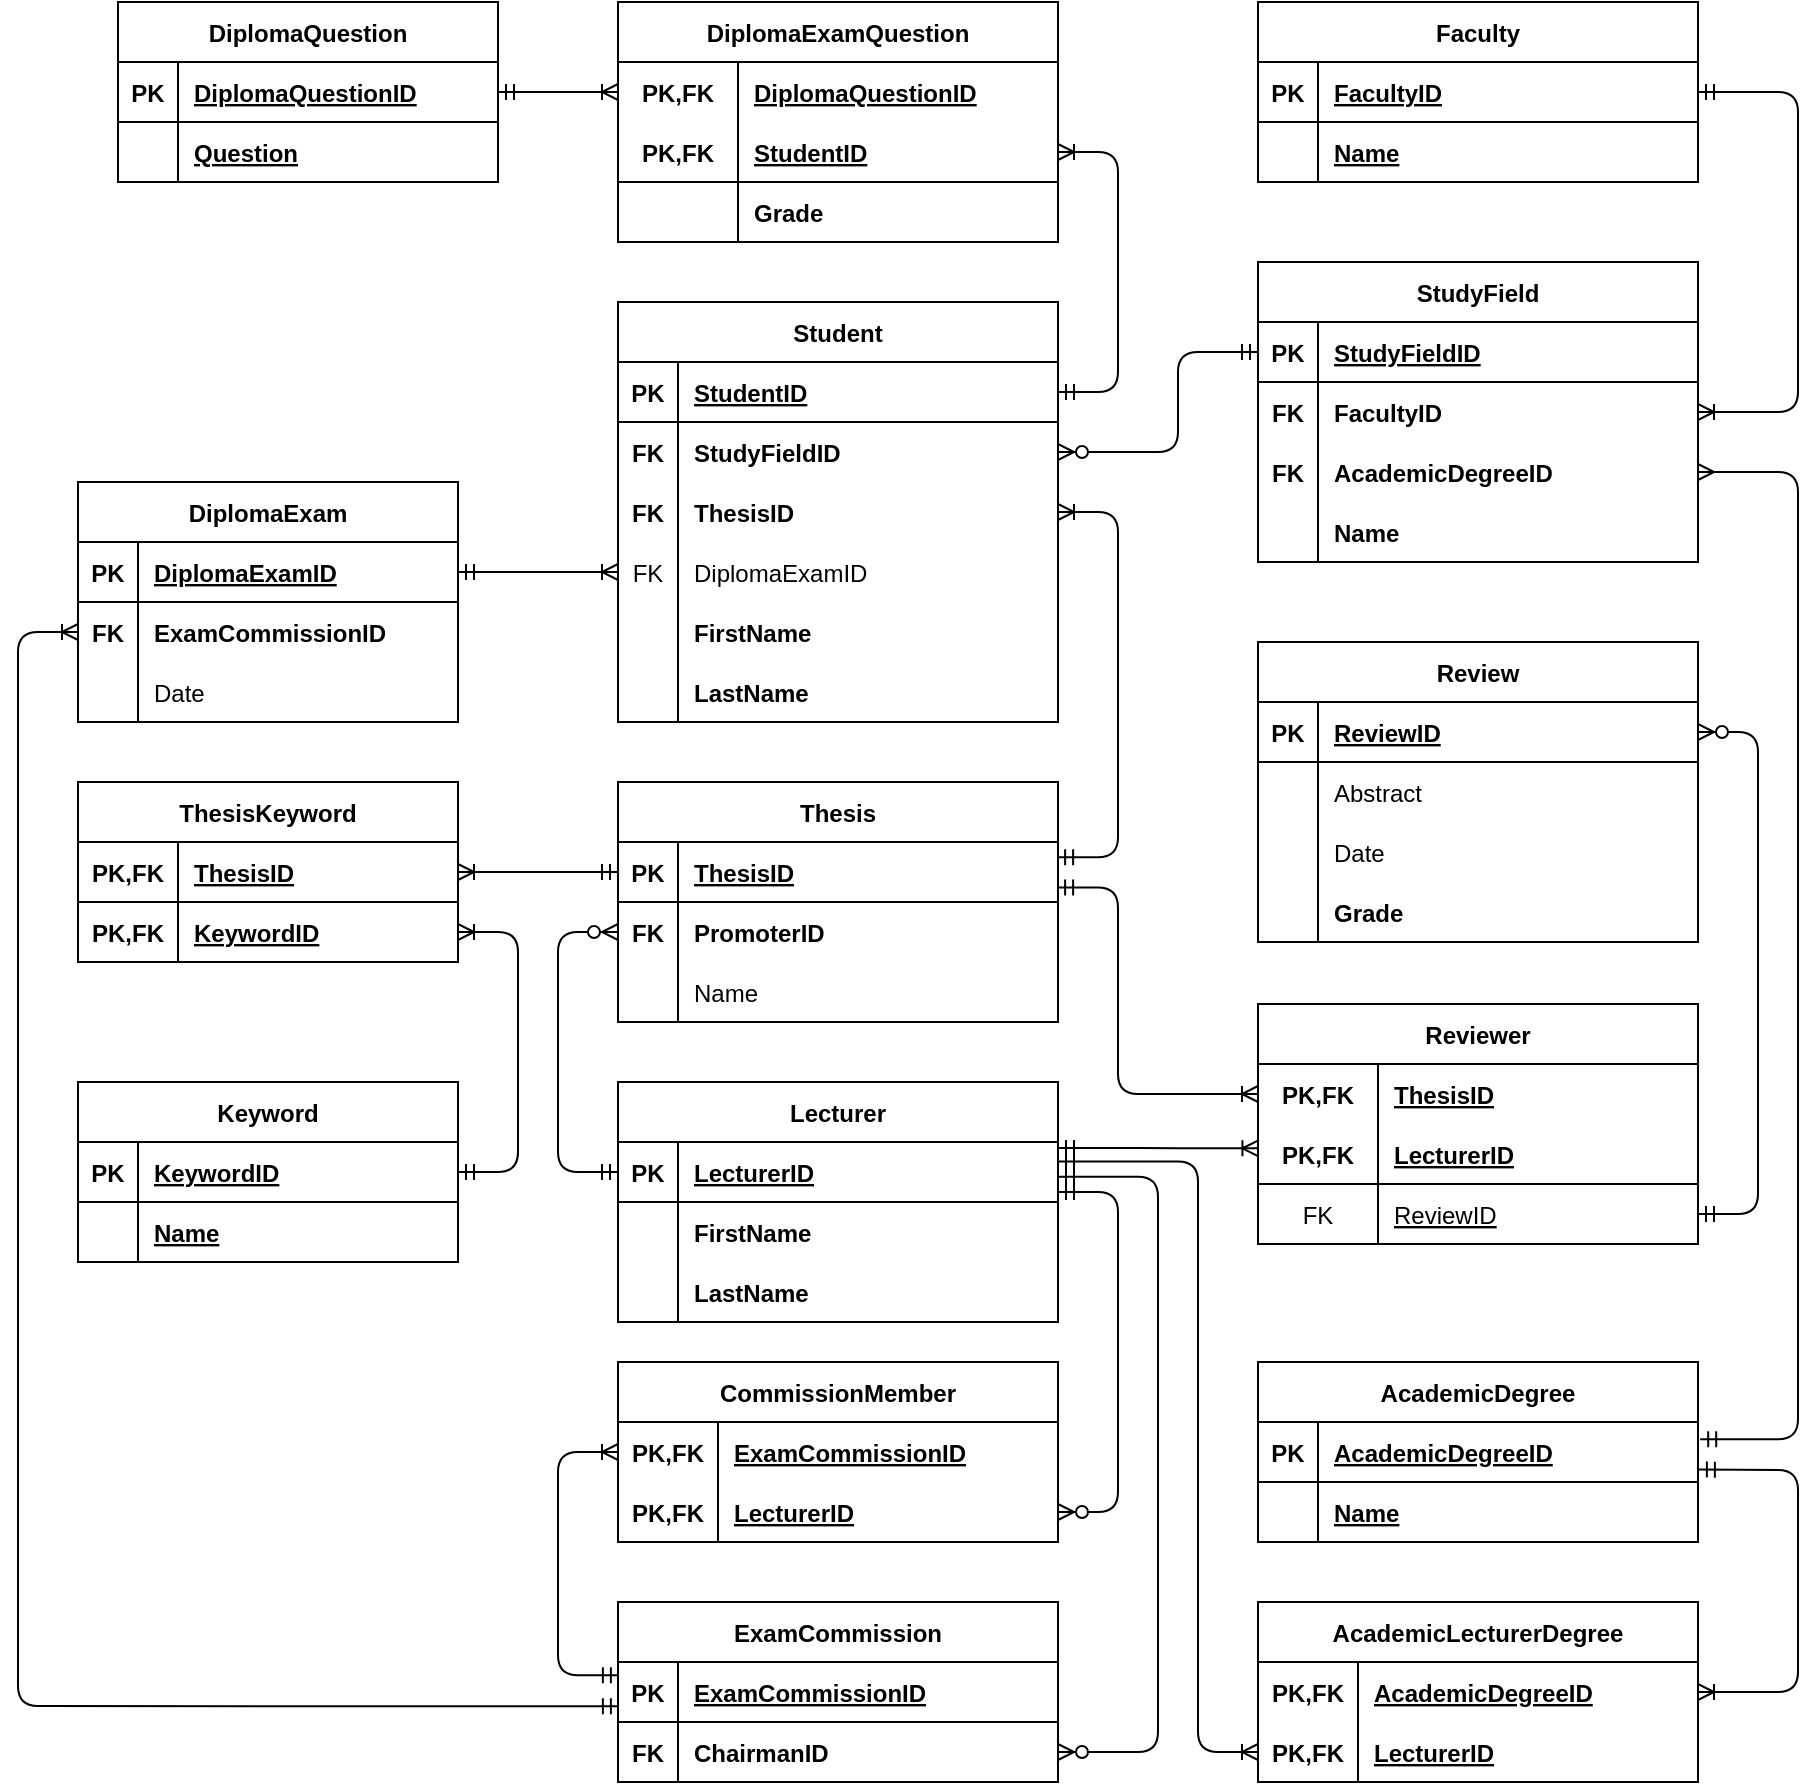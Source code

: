 <mxfile version="13.3.5" type="device"><diagram name="Page-1" id="e56a1550-8fbb-45ad-956c-1786394a9013"><mxGraphModel dx="2138" dy="1457" grid="1" gridSize="10" guides="1" tooltips="1" connect="1" arrows="1" fold="1" page="1" pageScale="1" pageWidth="1100" pageHeight="850" background="#ffffff" math="0" shadow="0"><root><mxCell id="0"/><mxCell id="1" parent="0"/><mxCell id="NwacjkoZVVF1IO4iL2gZ-434" value="" style="edgeStyle=entityRelationEdgeStyle;fontSize=12;html=1;endArrow=ERoneToMany;startArrow=ERmandOne;shadow=0;" parent="1" source="NwacjkoZVVF1IO4iL2gZ-408" target="NwacjkoZVVF1IO4iL2gZ-421" edge="1"><mxGeometry width="100" height="100" relative="1" as="geometry"><mxPoint x="140" y="1090" as="sourcePoint"/><mxPoint x="240" y="990" as="targetPoint"/></mxGeometry></mxCell><mxCell id="rzmDGY2-SD2nNPzo4wGP-46" value="" style="edgeStyle=entityRelationEdgeStyle;fontSize=12;html=1;endArrow=ERzeroToMany;startArrow=ERmandOne;" parent="1" source="rzmDGY2-SD2nNPzo4wGP-8" target="rzmDGY2-SD2nNPzo4wGP-34" edge="1"><mxGeometry width="100" height="100" relative="1" as="geometry"><mxPoint x="1050" y="680" as="sourcePoint"/><mxPoint x="1150" y="580" as="targetPoint"/></mxGeometry></mxCell><mxCell id="BgxICRTaYeBbNSk_J448-53" value="" style="edgeStyle=entityRelationEdgeStyle;fontSize=12;html=1;endArrow=ERoneToMany;startArrow=ERmandOne;" parent="1" source="NwacjkoZVVF1IO4iL2gZ-206" target="BgxICRTaYeBbNSk_J448-47" edge="1"><mxGeometry width="100" height="100" relative="1" as="geometry"><mxPoint x="250" y="355" as="sourcePoint"/><mxPoint x="310" y="355" as="targetPoint"/></mxGeometry></mxCell><mxCell id="BgxICRTaYeBbNSk_J448-54" value="" style="edgeStyle=entityRelationEdgeStyle;fontSize=12;html=1;endArrow=ERoneToMany;startArrow=ERmandOne;" parent="1" source="NwacjkoZVVF1IO4iL2gZ-42" target="BgxICRTaYeBbNSk_J448-50" edge="1"><mxGeometry width="100" height="100" relative="1" as="geometry"><mxPoint x="540" y="450" as="sourcePoint"/><mxPoint x="530" y="635" as="targetPoint"/></mxGeometry></mxCell><mxCell id="BgxICRTaYeBbNSk_J448-62" value="" style="edgeStyle=entityRelationEdgeStyle;fontSize=12;html=1;endArrow=ERzeroToMany;startArrow=ERmandOne;exitX=1;exitY=0.834;exitDx=0;exitDy=0;exitPerimeter=0;" parent="1" source="NwacjkoZVVF1IO4iL2gZ-106" target="BgxICRTaYeBbNSk_J448-59" edge="1"><mxGeometry width="100" height="100" relative="1" as="geometry"><mxPoint x="520" y="520" as="sourcePoint"/><mxPoint x="590" y="630" as="targetPoint"/></mxGeometry></mxCell><mxCell id="mQKG40i5FE4amjMr0XWa-4" value="" style="edgeStyle=entityRelationEdgeStyle;fontSize=12;html=1;endArrow=ERoneToMany;startArrow=ERmandOne;" parent="1" source="NwacjkoZVVF1IO4iL2gZ-223" target="NwacjkoZVVF1IO4iL2gZ-399" edge="1"><mxGeometry width="100" height="100" relative="1" as="geometry"><mxPoint x="120" y="350" as="sourcePoint"/><mxPoint x="220" y="250" as="targetPoint"/></mxGeometry></mxCell><mxCell id="mQKG40i5FE4amjMr0XWa-7" value="" style="endArrow=ERmandOne;html=1;rounded=1;strokeColor=#000000;exitX=0;exitY=0.5;exitDx=0;exitDy=0;startArrow=ERoneToMany;startFill=0;endFill=0;entryX=0.002;entryY=0.739;entryDx=0;entryDy=0;entryPerimeter=0;" parent="1" source="mQKG40i5FE4amjMr0XWa-1" target="NwacjkoZVVF1IO4iL2gZ-358" edge="1"><mxGeometry relative="1" as="geometry"><mxPoint x="310" y="400" as="sourcePoint"/><mxPoint x="210" y="790" as="targetPoint"/><Array as="points"><mxPoint x="-20" y="245"/><mxPoint x="-20" y="782"/></Array></mxGeometry></mxCell><mxCell id="mQKG40i5FE4amjMr0XWa-11" style="edgeStyle=orthogonalEdgeStyle;rounded=1;orthogonalLoop=1;jettySize=auto;html=1;startArrow=ERmandOne;startFill=0;endArrow=ERmany;endFill=0;strokeColor=#000000;entryX=1;entryY=0.5;entryDx=0;entryDy=0;exitX=1.005;exitY=0.287;exitDx=0;exitDy=0;exitPerimeter=0;" parent="1" source="NwacjkoZVVF1IO4iL2gZ-70" target="NwacjkoZVVF1IO4iL2gZ-354" edge="1"><mxGeometry relative="1" as="geometry"><mxPoint x="810" y="665" as="targetPoint"/><mxPoint x="910" y="775" as="sourcePoint"/><Array as="points"><mxPoint x="870" y="649"/><mxPoint x="870" y="165"/></Array></mxGeometry></mxCell><mxCell id="mQKG40i5FE4amjMr0XWa-12" value="" style="endArrow=ERoneToMany;html=1;rounded=1;strokeColor=#000000;exitX=1.002;exitY=0.793;exitDx=0;exitDy=0;exitPerimeter=0;entryX=1;entryY=0.5;entryDx=0;entryDy=0;startArrow=ERmandOne;startFill=0;endFill=0;" parent="1" source="NwacjkoZVVF1IO4iL2gZ-70" target="NwacjkoZVVF1IO4iL2gZ-164" edge="1"><mxGeometry relative="1" as="geometry"><mxPoint x="370" y="660" as="sourcePoint"/><mxPoint x="530" y="660" as="targetPoint"/><Array as="points"><mxPoint x="870" y="664"/><mxPoint x="870" y="775"/></Array></mxGeometry></mxCell><mxCell id="mQKG40i5FE4amjMr0XWa-13" style="edgeStyle=orthogonalEdgeStyle;rounded=1;orthogonalLoop=1;jettySize=auto;html=1;exitX=1;exitY=0.326;exitDx=0;exitDy=0;startArrow=ERmandOne;startFill=0;endArrow=ERoneToMany;endFill=0;strokeColor=#000000;entryX=0;entryY=0.5;entryDx=0;entryDy=0;exitPerimeter=0;" parent="1" source="NwacjkoZVVF1IO4iL2gZ-106" target="NwacjkoZVVF1IO4iL2gZ-167" edge="1"><mxGeometry relative="1" as="geometry"><mxPoint x="560" y="810" as="targetPoint"/><Array as="points"><mxPoint x="570" y="510"/><mxPoint x="570" y="805"/></Array></mxGeometry></mxCell><mxCell id="mQKG40i5FE4amjMr0XWa-24" value="" style="edgeStyle=orthogonalEdgeStyle;rounded=1;orthogonalLoop=1;jettySize=auto;html=1;startArrow=ERmandOne;startFill=0;endArrow=ERoneToMany;endFill=0;strokeColor=#000000;entryX=1;entryY=0.5;entryDx=0;entryDy=0;exitX=0.998;exitY=0.253;exitDx=0;exitDy=0;exitPerimeter=0;" parent="1" source="NwacjkoZVVF1IO4iL2gZ-42" target="NwacjkoZVVF1IO4iL2gZ-142" edge="1"><mxGeometry relative="1" as="geometry"><mxPoint x="550" y="230" as="targetPoint"/><Array as="points"><mxPoint x="530" y="358"/><mxPoint x="530" y="185"/></Array></mxGeometry></mxCell><mxCell id="mQKG40i5FE4amjMr0XWa-40" value="" style="edgeStyle=orthogonalEdgeStyle;rounded=1;orthogonalLoop=1;jettySize=auto;html=1;startArrow=ERmandOne;startFill=0;endArrow=ERoneToMany;endFill=0;strokeColor=#000000;exitX=0.998;exitY=0.76;exitDx=0;exitDy=0;exitPerimeter=0;entryX=0;entryY=0.5;entryDx=0;entryDy=0;" parent="1" source="NwacjkoZVVF1IO4iL2gZ-42" target="rzmDGY2-SD2nNPzo4wGP-2" edge="1"><mxGeometry relative="1" as="geometry"><mxPoint x="529.56" y="367.59" as="sourcePoint"/><mxPoint x="572" y="462" as="targetPoint"/><Array as="points"><mxPoint x="530" y="373"/><mxPoint x="530" y="476"/></Array></mxGeometry></mxCell><mxCell id="NwacjkoZVVF1IO4iL2gZ-105" value="Lecturer" style="shape=table;startSize=30;container=1;collapsible=1;childLayout=tableLayout;fixedRows=1;rowLines=0;fontStyle=1;align=center;resizeLast=1;" parent="1" vertex="1"><mxGeometry x="280" y="470" width="220" height="120" as="geometry"/></mxCell><mxCell id="NwacjkoZVVF1IO4iL2gZ-106" value="" style="shape=partialRectangle;collapsible=0;dropTarget=0;pointerEvents=0;fillColor=none;top=0;left=0;bottom=1;right=0;points=[[0,0.5],[1,0.5]];portConstraint=eastwest;" parent="NwacjkoZVVF1IO4iL2gZ-105" vertex="1"><mxGeometry y="30" width="220" height="30" as="geometry"/></mxCell><mxCell id="NwacjkoZVVF1IO4iL2gZ-107" value="PK" style="shape=partialRectangle;connectable=0;fillColor=none;top=0;left=0;bottom=0;right=0;fontStyle=1;overflow=hidden;" parent="NwacjkoZVVF1IO4iL2gZ-106" vertex="1"><mxGeometry width="30" height="30" as="geometry"/></mxCell><mxCell id="NwacjkoZVVF1IO4iL2gZ-108" value="LecturerID" style="shape=partialRectangle;connectable=0;fillColor=none;top=0;left=0;bottom=0;right=0;align=left;spacingLeft=6;fontStyle=5;overflow=hidden;" parent="NwacjkoZVVF1IO4iL2gZ-106" vertex="1"><mxGeometry x="30" width="190" height="30" as="geometry"/></mxCell><mxCell id="NwacjkoZVVF1IO4iL2gZ-109" value="" style="shape=partialRectangle;collapsible=0;dropTarget=0;pointerEvents=0;fillColor=none;top=0;left=0;bottom=0;right=0;points=[[0,0.5],[1,0.5]];portConstraint=eastwest;" parent="NwacjkoZVVF1IO4iL2gZ-105" vertex="1"><mxGeometry y="60" width="220" height="30" as="geometry"/></mxCell><mxCell id="NwacjkoZVVF1IO4iL2gZ-110" value="" style="shape=partialRectangle;connectable=0;fillColor=none;top=0;left=0;bottom=0;right=0;editable=1;overflow=hidden;" parent="NwacjkoZVVF1IO4iL2gZ-109" vertex="1"><mxGeometry width="30" height="30" as="geometry"/></mxCell><mxCell id="NwacjkoZVVF1IO4iL2gZ-111" value="FirstName" style="shape=partialRectangle;connectable=0;fillColor=none;top=0;left=0;bottom=0;right=0;align=left;spacingLeft=6;overflow=hidden;fontStyle=1" parent="NwacjkoZVVF1IO4iL2gZ-109" vertex="1"><mxGeometry x="30" width="190" height="30" as="geometry"/></mxCell><mxCell id="NwacjkoZVVF1IO4iL2gZ-112" value="" style="shape=partialRectangle;collapsible=0;dropTarget=0;pointerEvents=0;fillColor=none;top=0;left=0;bottom=0;right=0;points=[[0,0.5],[1,0.5]];portConstraint=eastwest;" parent="NwacjkoZVVF1IO4iL2gZ-105" vertex="1"><mxGeometry y="90" width="220" height="30" as="geometry"/></mxCell><mxCell id="NwacjkoZVVF1IO4iL2gZ-113" value="" style="shape=partialRectangle;connectable=0;fillColor=none;top=0;left=0;bottom=0;right=0;editable=1;overflow=hidden;" parent="NwacjkoZVVF1IO4iL2gZ-112" vertex="1"><mxGeometry width="30" height="30" as="geometry"/></mxCell><mxCell id="NwacjkoZVVF1IO4iL2gZ-114" value="LastName" style="shape=partialRectangle;connectable=0;fillColor=none;top=0;left=0;bottom=0;right=0;align=left;spacingLeft=6;overflow=hidden;fontStyle=1" parent="NwacjkoZVVF1IO4iL2gZ-112" vertex="1"><mxGeometry x="30" width="190" height="30" as="geometry"/></mxCell><mxCell id="BgxICRTaYeBbNSk_J448-55" value="CommissionMember" style="shape=table;startSize=30;container=1;collapsible=1;childLayout=tableLayout;fixedRows=1;rowLines=0;fontStyle=1;align=center;resizeLast=1;" parent="1" vertex="1"><mxGeometry x="280" y="610" width="220" height="90" as="geometry"/></mxCell><mxCell id="BgxICRTaYeBbNSk_J448-56" value="" style="shape=partialRectangle;collapsible=0;dropTarget=0;pointerEvents=0;fillColor=none;top=0;left=0;bottom=0;right=0;points=[[0,0.5],[1,0.5]];portConstraint=eastwest;" parent="BgxICRTaYeBbNSk_J448-55" vertex="1"><mxGeometry y="30" width="220" height="30" as="geometry"/></mxCell><mxCell id="BgxICRTaYeBbNSk_J448-57" value="PK,FK" style="shape=partialRectangle;connectable=0;fillColor=none;top=0;left=0;bottom=0;right=0;fontStyle=1;overflow=hidden;" parent="BgxICRTaYeBbNSk_J448-56" vertex="1"><mxGeometry width="50" height="30" as="geometry"/></mxCell><mxCell id="BgxICRTaYeBbNSk_J448-58" value="ExamCommissionID" style="shape=partialRectangle;connectable=0;fillColor=none;top=0;left=0;bottom=0;right=0;align=left;spacingLeft=6;fontStyle=5;overflow=hidden;" parent="BgxICRTaYeBbNSk_J448-56" vertex="1"><mxGeometry x="50" width="170" height="30" as="geometry"/></mxCell><mxCell id="BgxICRTaYeBbNSk_J448-59" value="" style="shape=partialRectangle;collapsible=0;dropTarget=0;pointerEvents=0;fillColor=none;top=0;left=0;bottom=1;right=0;points=[[0,0.5],[1,0.5]];portConstraint=eastwest;" parent="BgxICRTaYeBbNSk_J448-55" vertex="1"><mxGeometry y="60" width="220" height="30" as="geometry"/></mxCell><mxCell id="BgxICRTaYeBbNSk_J448-60" value="PK,FK" style="shape=partialRectangle;connectable=0;fillColor=none;top=0;left=0;bottom=0;right=0;fontStyle=1;overflow=hidden;" parent="BgxICRTaYeBbNSk_J448-59" vertex="1"><mxGeometry width="50" height="30" as="geometry"/></mxCell><mxCell id="BgxICRTaYeBbNSk_J448-61" value="LecturerID" style="shape=partialRectangle;connectable=0;fillColor=none;top=0;left=0;bottom=0;right=0;align=left;spacingLeft=6;fontStyle=5;overflow=hidden;" parent="BgxICRTaYeBbNSk_J448-59" vertex="1"><mxGeometry x="50" width="170" height="30" as="geometry"/></mxCell><mxCell id="mQKG40i5FE4amjMr0XWa-61" value="" style="edgeStyle=orthogonalEdgeStyle;rounded=1;orthogonalLoop=1;jettySize=auto;html=1;startArrow=ERmandOne;startFill=0;endArrow=ERoneToMany;endFill=0;strokeColor=#000000;entryX=1;entryY=0.5;entryDx=0;entryDy=0;exitX=1;exitY=0.5;exitDx=0;exitDy=0;" parent="1" source="NwacjkoZVVF1IO4iL2gZ-29" target="NwacjkoZVVF1IO4iL2gZ-424" edge="1"><mxGeometry relative="1" as="geometry"><Array as="points"><mxPoint x="530" y="125"/><mxPoint x="530" y="5"/></Array></mxGeometry></mxCell><mxCell id="mQKG40i5FE4amjMr0XWa-62" style="edgeStyle=orthogonalEdgeStyle;rounded=1;orthogonalLoop=1;jettySize=auto;html=1;exitX=1;exitY=0.5;exitDx=0;exitDy=0;entryX=1;entryY=0.5;entryDx=0;entryDy=0;startArrow=ERmandOne;startFill=0;endArrow=ERoneToMany;endFill=0;strokeColor=#000000;" parent="1" source="NwacjkoZVVF1IO4iL2gZ-285" target="NwacjkoZVVF1IO4iL2gZ-275" edge="1"><mxGeometry relative="1" as="geometry"><Array as="points"><mxPoint x="870" y="-25"/><mxPoint x="870" y="135"/></Array></mxGeometry></mxCell><mxCell id="NwacjkoZVVF1IO4iL2gZ-284" value="Faculty" style="shape=table;startSize=30;container=1;collapsible=1;childLayout=tableLayout;fixedRows=1;rowLines=0;fontStyle=1;align=center;resizeLast=1;" parent="1" vertex="1"><mxGeometry x="600" y="-70" width="220" height="90" as="geometry"/></mxCell><mxCell id="NwacjkoZVVF1IO4iL2gZ-285" value="" style="shape=partialRectangle;collapsible=0;dropTarget=0;pointerEvents=0;fillColor=none;top=0;left=0;bottom=1;right=0;points=[[0,0.5],[1,0.5]];portConstraint=eastwest;" parent="NwacjkoZVVF1IO4iL2gZ-284" vertex="1"><mxGeometry y="30" width="220" height="30" as="geometry"/></mxCell><mxCell id="NwacjkoZVVF1IO4iL2gZ-286" value="PK" style="shape=partialRectangle;connectable=0;fillColor=none;top=0;left=0;bottom=0;right=0;fontStyle=1;overflow=hidden;" parent="NwacjkoZVVF1IO4iL2gZ-285" vertex="1"><mxGeometry width="30" height="30" as="geometry"/></mxCell><mxCell id="NwacjkoZVVF1IO4iL2gZ-287" value="FacultyID" style="shape=partialRectangle;connectable=0;fillColor=none;top=0;left=0;bottom=0;right=0;align=left;spacingLeft=6;fontStyle=5;overflow=hidden;" parent="NwacjkoZVVF1IO4iL2gZ-285" vertex="1"><mxGeometry x="30" width="190" height="30" as="geometry"/></mxCell><mxCell id="NwacjkoZVVF1IO4iL2gZ-325" value="" style="shape=partialRectangle;collapsible=0;dropTarget=0;pointerEvents=0;fillColor=none;top=0;left=0;bottom=0;right=0;points=[[0,0.5],[1,0.5]];portConstraint=eastwest;" parent="NwacjkoZVVF1IO4iL2gZ-284" vertex="1"><mxGeometry y="60" width="220" height="30" as="geometry"/></mxCell><mxCell id="NwacjkoZVVF1IO4iL2gZ-326" value="" style="shape=partialRectangle;connectable=0;fillColor=none;top=0;left=0;bottom=0;right=0;editable=1;overflow=hidden;fontStyle=1" parent="NwacjkoZVVF1IO4iL2gZ-325" vertex="1"><mxGeometry width="30" height="30" as="geometry"/></mxCell><mxCell id="NwacjkoZVVF1IO4iL2gZ-327" value="Name" style="shape=partialRectangle;connectable=0;fillColor=none;top=0;left=0;bottom=0;right=0;align=left;spacingLeft=6;overflow=hidden;fontStyle=5" parent="NwacjkoZVVF1IO4iL2gZ-325" vertex="1"><mxGeometry x="30" width="190" height="30" as="geometry"/></mxCell><mxCell id="NwacjkoZVVF1IO4iL2gZ-41" value="Thesis" style="shape=table;startSize=30;container=1;collapsible=1;childLayout=tableLayout;fixedRows=1;rowLines=0;fontStyle=1;align=center;resizeLast=1;" parent="1" vertex="1"><mxGeometry x="280" y="320" width="220" height="120" as="geometry"/></mxCell><mxCell id="NwacjkoZVVF1IO4iL2gZ-42" value="" style="shape=partialRectangle;collapsible=0;dropTarget=0;pointerEvents=0;fillColor=none;top=0;left=0;bottom=1;right=0;points=[[0,0.5],[1,0.5]];portConstraint=eastwest;" parent="NwacjkoZVVF1IO4iL2gZ-41" vertex="1"><mxGeometry y="30" width="220" height="30" as="geometry"/></mxCell><mxCell id="NwacjkoZVVF1IO4iL2gZ-43" value="PK" style="shape=partialRectangle;connectable=0;fillColor=none;top=0;left=0;bottom=0;right=0;fontStyle=1;overflow=hidden;" parent="NwacjkoZVVF1IO4iL2gZ-42" vertex="1"><mxGeometry width="30" height="30" as="geometry"/></mxCell><mxCell id="NwacjkoZVVF1IO4iL2gZ-44" value="ThesisID" style="shape=partialRectangle;connectable=0;fillColor=none;top=0;left=0;bottom=0;right=0;align=left;spacingLeft=6;fontStyle=5;overflow=hidden;" parent="NwacjkoZVVF1IO4iL2gZ-42" vertex="1"><mxGeometry x="30" width="190" height="30" as="geometry"/></mxCell><mxCell id="mks0Cyw1kSxkYxP4S_t6-4" value="" style="shape=partialRectangle;collapsible=0;dropTarget=0;pointerEvents=0;fillColor=none;top=0;left=0;bottom=0;right=0;points=[[0,0.5],[1,0.5]];portConstraint=eastwest;" parent="NwacjkoZVVF1IO4iL2gZ-41" vertex="1"><mxGeometry y="60" width="220" height="30" as="geometry"/></mxCell><mxCell id="mks0Cyw1kSxkYxP4S_t6-5" value="FK" style="shape=partialRectangle;connectable=0;fillColor=none;top=0;left=0;bottom=0;right=0;editable=1;overflow=hidden;fontStyle=1" parent="mks0Cyw1kSxkYxP4S_t6-4" vertex="1"><mxGeometry width="30" height="30" as="geometry"/></mxCell><mxCell id="mks0Cyw1kSxkYxP4S_t6-6" value="PromoterID" style="shape=partialRectangle;connectable=0;fillColor=none;top=0;left=0;bottom=0;right=0;align=left;spacingLeft=6;overflow=hidden;fontStyle=1" parent="mks0Cyw1kSxkYxP4S_t6-4" vertex="1"><mxGeometry x="30" width="190" height="30" as="geometry"/></mxCell><mxCell id="NwacjkoZVVF1IO4iL2gZ-45" value="" style="shape=partialRectangle;collapsible=0;dropTarget=0;pointerEvents=0;fillColor=none;top=0;left=0;bottom=0;right=0;points=[[0,0.5],[1,0.5]];portConstraint=eastwest;" parent="NwacjkoZVVF1IO4iL2gZ-41" vertex="1"><mxGeometry y="90" width="220" height="30" as="geometry"/></mxCell><mxCell id="NwacjkoZVVF1IO4iL2gZ-46" value="" style="shape=partialRectangle;connectable=0;fillColor=none;top=0;left=0;bottom=0;right=0;editable=1;overflow=hidden;" parent="NwacjkoZVVF1IO4iL2gZ-45" vertex="1"><mxGeometry width="30" height="30" as="geometry"/></mxCell><mxCell id="NwacjkoZVVF1IO4iL2gZ-47" value="Name" style="shape=partialRectangle;connectable=0;fillColor=none;top=0;left=0;bottom=0;right=0;align=left;spacingLeft=6;overflow=hidden;fontStyle=0" parent="NwacjkoZVVF1IO4iL2gZ-45" vertex="1"><mxGeometry x="30" width="190" height="30" as="geometry"/></mxCell><mxCell id="NwacjkoZVVF1IO4iL2gZ-28" value="Student" style="shape=table;startSize=30;container=1;collapsible=1;childLayout=tableLayout;fixedRows=1;rowLines=0;fontStyle=1;align=center;resizeLast=1;" parent="1" vertex="1"><mxGeometry x="280" y="80" width="220" height="210" as="geometry"/></mxCell><mxCell id="NwacjkoZVVF1IO4iL2gZ-29" value="" style="shape=partialRectangle;collapsible=0;dropTarget=0;pointerEvents=0;fillColor=none;top=0;left=0;bottom=1;right=0;points=[[0,0.5],[1,0.5]];portConstraint=eastwest;" parent="NwacjkoZVVF1IO4iL2gZ-28" vertex="1"><mxGeometry y="30" width="220" height="30" as="geometry"/></mxCell><mxCell id="NwacjkoZVVF1IO4iL2gZ-30" value="PK" style="shape=partialRectangle;connectable=0;fillColor=none;top=0;left=0;bottom=0;right=0;fontStyle=1;overflow=hidden;" parent="NwacjkoZVVF1IO4iL2gZ-29" vertex="1"><mxGeometry width="30" height="30" as="geometry"/></mxCell><mxCell id="NwacjkoZVVF1IO4iL2gZ-31" value="StudentID" style="shape=partialRectangle;connectable=0;fillColor=none;top=0;left=0;bottom=0;right=0;align=left;spacingLeft=6;fontStyle=5;overflow=hidden;" parent="NwacjkoZVVF1IO4iL2gZ-29" vertex="1"><mxGeometry x="30" width="190" height="30" as="geometry"/></mxCell><mxCell id="NwacjkoZVVF1IO4iL2gZ-219" value="" style="shape=partialRectangle;collapsible=0;dropTarget=0;pointerEvents=0;fillColor=none;top=0;left=0;bottom=0;right=0;points=[[0,0.5],[1,0.5]];portConstraint=eastwest;" parent="NwacjkoZVVF1IO4iL2gZ-28" vertex="1"><mxGeometry y="60" width="220" height="30" as="geometry"/></mxCell><mxCell id="NwacjkoZVVF1IO4iL2gZ-220" value="FK" style="shape=partialRectangle;connectable=0;fillColor=none;top=0;left=0;bottom=0;right=0;editable=1;overflow=hidden;fontStyle=1" parent="NwacjkoZVVF1IO4iL2gZ-219" vertex="1"><mxGeometry width="30" height="30" as="geometry"/></mxCell><mxCell id="NwacjkoZVVF1IO4iL2gZ-221" value="StudyFieldID" style="shape=partialRectangle;connectable=0;fillColor=none;top=0;left=0;bottom=0;right=0;align=left;spacingLeft=6;overflow=hidden;fontStyle=1" parent="NwacjkoZVVF1IO4iL2gZ-219" vertex="1"><mxGeometry x="30" width="190" height="30" as="geometry"/></mxCell><mxCell id="NwacjkoZVVF1IO4iL2gZ-142" value="" style="shape=partialRectangle;collapsible=0;dropTarget=0;pointerEvents=0;fillColor=none;top=0;left=0;bottom=0;right=0;points=[[0,0.5],[1,0.5]];portConstraint=eastwest;" parent="NwacjkoZVVF1IO4iL2gZ-28" vertex="1"><mxGeometry y="90" width="220" height="30" as="geometry"/></mxCell><mxCell id="NwacjkoZVVF1IO4iL2gZ-143" value="FK" style="shape=partialRectangle;connectable=0;fillColor=none;top=0;left=0;bottom=0;right=0;editable=1;overflow=hidden;fontStyle=1" parent="NwacjkoZVVF1IO4iL2gZ-142" vertex="1"><mxGeometry width="30" height="30" as="geometry"/></mxCell><mxCell id="NwacjkoZVVF1IO4iL2gZ-144" value="ThesisID" style="shape=partialRectangle;connectable=0;fillColor=none;top=0;left=0;bottom=0;right=0;align=left;spacingLeft=6;overflow=hidden;fontStyle=1" parent="NwacjkoZVVF1IO4iL2gZ-142" vertex="1"><mxGeometry x="30" width="190" height="30" as="geometry"/></mxCell><mxCell id="NwacjkoZVVF1IO4iL2gZ-399" value="" style="shape=partialRectangle;collapsible=0;dropTarget=0;pointerEvents=0;fillColor=none;top=0;left=0;bottom=0;right=0;points=[[0,0.5],[1,0.5]];portConstraint=eastwest;" parent="NwacjkoZVVF1IO4iL2gZ-28" vertex="1"><mxGeometry y="120" width="220" height="30" as="geometry"/></mxCell><mxCell id="NwacjkoZVVF1IO4iL2gZ-400" value="FK" style="shape=partialRectangle;connectable=0;fillColor=none;top=0;left=0;bottom=0;right=0;editable=1;overflow=hidden;fontStyle=0" parent="NwacjkoZVVF1IO4iL2gZ-399" vertex="1"><mxGeometry width="30" height="30" as="geometry"/></mxCell><mxCell id="NwacjkoZVVF1IO4iL2gZ-401" value="DiplomaExamID" style="shape=partialRectangle;connectable=0;fillColor=none;top=0;left=0;bottom=0;right=0;align=left;spacingLeft=6;overflow=hidden;fontStyle=0" parent="NwacjkoZVVF1IO4iL2gZ-399" vertex="1"><mxGeometry x="30" width="190" height="30" as="geometry"/></mxCell><mxCell id="NwacjkoZVVF1IO4iL2gZ-32" value="" style="shape=partialRectangle;collapsible=0;dropTarget=0;pointerEvents=0;fillColor=none;top=0;left=0;bottom=0;right=0;points=[[0,0.5],[1,0.5]];portConstraint=eastwest;" parent="NwacjkoZVVF1IO4iL2gZ-28" vertex="1"><mxGeometry y="150" width="220" height="30" as="geometry"/></mxCell><mxCell id="NwacjkoZVVF1IO4iL2gZ-33" value="" style="shape=partialRectangle;connectable=0;fillColor=none;top=0;left=0;bottom=0;right=0;editable=1;overflow=hidden;" parent="NwacjkoZVVF1IO4iL2gZ-32" vertex="1"><mxGeometry width="30" height="30" as="geometry"/></mxCell><mxCell id="NwacjkoZVVF1IO4iL2gZ-34" value="FirstName" style="shape=partialRectangle;connectable=0;fillColor=none;top=0;left=0;bottom=0;right=0;align=left;spacingLeft=6;overflow=hidden;fontStyle=1" parent="NwacjkoZVVF1IO4iL2gZ-32" vertex="1"><mxGeometry x="30" width="190" height="30" as="geometry"/></mxCell><mxCell id="NwacjkoZVVF1IO4iL2gZ-35" value="" style="shape=partialRectangle;collapsible=0;dropTarget=0;pointerEvents=0;fillColor=none;top=0;left=0;bottom=0;right=0;points=[[0,0.5],[1,0.5]];portConstraint=eastwest;" parent="NwacjkoZVVF1IO4iL2gZ-28" vertex="1"><mxGeometry y="180" width="220" height="30" as="geometry"/></mxCell><mxCell id="NwacjkoZVVF1IO4iL2gZ-36" value="" style="shape=partialRectangle;connectable=0;fillColor=none;top=0;left=0;bottom=0;right=0;editable=1;overflow=hidden;" parent="NwacjkoZVVF1IO4iL2gZ-35" vertex="1"><mxGeometry width="30" height="30" as="geometry"/></mxCell><mxCell id="NwacjkoZVVF1IO4iL2gZ-37" value="LastName" style="shape=partialRectangle;connectable=0;fillColor=none;top=0;left=0;bottom=0;right=0;align=left;spacingLeft=6;overflow=hidden;fontStyle=1" parent="NwacjkoZVVF1IO4iL2gZ-35" vertex="1"><mxGeometry x="30" width="190" height="30" as="geometry"/></mxCell><mxCell id="NwacjkoZVVF1IO4iL2gZ-420" value="DiplomaExamQuestion" style="shape=table;startSize=30;container=1;collapsible=1;childLayout=tableLayout;fixedRows=1;rowLines=0;fontStyle=1;align=center;resizeLast=1;" parent="1" vertex="1"><mxGeometry x="280" y="-70" width="220" height="120" as="geometry"/></mxCell><mxCell id="NwacjkoZVVF1IO4iL2gZ-421" value="" style="shape=partialRectangle;collapsible=0;dropTarget=0;pointerEvents=0;fillColor=none;top=0;left=0;bottom=0;right=0;points=[[0,0.5],[1,0.5]];portConstraint=eastwest;" parent="NwacjkoZVVF1IO4iL2gZ-420" vertex="1"><mxGeometry y="30" width="220" height="30" as="geometry"/></mxCell><mxCell id="NwacjkoZVVF1IO4iL2gZ-422" value="PK,FK" style="shape=partialRectangle;connectable=0;fillColor=none;top=0;left=0;bottom=0;right=0;fontStyle=1;overflow=hidden;" parent="NwacjkoZVVF1IO4iL2gZ-421" vertex="1"><mxGeometry width="60" height="30" as="geometry"/></mxCell><mxCell id="NwacjkoZVVF1IO4iL2gZ-423" value="DiplomaQuestionID" style="shape=partialRectangle;connectable=0;fillColor=none;top=0;left=0;bottom=0;right=0;align=left;spacingLeft=6;fontStyle=5;overflow=hidden;" parent="NwacjkoZVVF1IO4iL2gZ-421" vertex="1"><mxGeometry x="60" width="160" height="30" as="geometry"/></mxCell><mxCell id="NwacjkoZVVF1IO4iL2gZ-424" value="" style="shape=partialRectangle;collapsible=0;dropTarget=0;pointerEvents=0;fillColor=none;top=0;left=0;bottom=1;right=0;points=[[0,0.5],[1,0.5]];portConstraint=eastwest;" parent="NwacjkoZVVF1IO4iL2gZ-420" vertex="1"><mxGeometry y="60" width="220" height="30" as="geometry"/></mxCell><mxCell id="NwacjkoZVVF1IO4iL2gZ-425" value="PK,FK" style="shape=partialRectangle;connectable=0;fillColor=none;top=0;left=0;bottom=0;right=0;fontStyle=1;overflow=hidden;" parent="NwacjkoZVVF1IO4iL2gZ-424" vertex="1"><mxGeometry width="60" height="30" as="geometry"/></mxCell><mxCell id="NwacjkoZVVF1IO4iL2gZ-426" value="StudentID" style="shape=partialRectangle;connectable=0;fillColor=none;top=0;left=0;bottom=0;right=0;align=left;spacingLeft=6;fontStyle=5;overflow=hidden;" parent="NwacjkoZVVF1IO4iL2gZ-424" vertex="1"><mxGeometry x="60" width="160" height="30" as="geometry"/></mxCell><mxCell id="NwacjkoZVVF1IO4iL2gZ-427" value="" style="shape=partialRectangle;collapsible=0;dropTarget=0;pointerEvents=0;fillColor=none;top=0;left=0;bottom=0;right=0;points=[[0,0.5],[1,0.5]];portConstraint=eastwest;" parent="NwacjkoZVVF1IO4iL2gZ-420" vertex="1"><mxGeometry y="90" width="220" height="30" as="geometry"/></mxCell><mxCell id="NwacjkoZVVF1IO4iL2gZ-428" value="" style="shape=partialRectangle;connectable=0;fillColor=none;top=0;left=0;bottom=0;right=0;editable=1;overflow=hidden;" parent="NwacjkoZVVF1IO4iL2gZ-427" vertex="1"><mxGeometry width="60" height="30" as="geometry"/></mxCell><mxCell id="NwacjkoZVVF1IO4iL2gZ-429" value="Grade" style="shape=partialRectangle;connectable=0;fillColor=none;top=0;left=0;bottom=0;right=0;align=left;spacingLeft=6;overflow=hidden;fontStyle=1" parent="NwacjkoZVVF1IO4iL2gZ-427" vertex="1"><mxGeometry x="60" width="160" height="30" as="geometry"/></mxCell><mxCell id="NwacjkoZVVF1IO4iL2gZ-407" value="DiplomaQuestion" style="shape=table;startSize=30;container=1;collapsible=1;childLayout=tableLayout;fixedRows=1;rowLines=0;fontStyle=1;align=center;resizeLast=1;" parent="1" vertex="1"><mxGeometry x="30" y="-70" width="190" height="90" as="geometry"/></mxCell><mxCell id="NwacjkoZVVF1IO4iL2gZ-408" value="" style="shape=partialRectangle;collapsible=0;dropTarget=0;pointerEvents=0;fillColor=none;top=0;left=0;bottom=1;right=0;points=[[0,0.5],[1,0.5]];portConstraint=eastwest;" parent="NwacjkoZVVF1IO4iL2gZ-407" vertex="1"><mxGeometry y="30" width="190" height="30" as="geometry"/></mxCell><mxCell id="NwacjkoZVVF1IO4iL2gZ-409" value="PK" style="shape=partialRectangle;connectable=0;fillColor=none;top=0;left=0;bottom=0;right=0;fontStyle=1;overflow=hidden;" parent="NwacjkoZVVF1IO4iL2gZ-408" vertex="1"><mxGeometry width="30" height="30" as="geometry"/></mxCell><mxCell id="NwacjkoZVVF1IO4iL2gZ-410" value="DiplomaQuestionID" style="shape=partialRectangle;connectable=0;fillColor=none;top=0;left=0;bottom=0;right=0;align=left;spacingLeft=6;fontStyle=5;overflow=hidden;" parent="NwacjkoZVVF1IO4iL2gZ-408" vertex="1"><mxGeometry x="30" width="160" height="30" as="geometry"/></mxCell><mxCell id="NwacjkoZVVF1IO4iL2gZ-414" value="" style="shape=partialRectangle;collapsible=0;dropTarget=0;pointerEvents=0;fillColor=none;top=0;left=0;bottom=0;right=0;points=[[0,0.5],[1,0.5]];portConstraint=eastwest;" parent="NwacjkoZVVF1IO4iL2gZ-407" vertex="1"><mxGeometry y="60" width="190" height="30" as="geometry"/></mxCell><mxCell id="NwacjkoZVVF1IO4iL2gZ-415" value="" style="shape=partialRectangle;connectable=0;fillColor=none;top=0;left=0;bottom=0;right=0;editable=1;overflow=hidden;" parent="NwacjkoZVVF1IO4iL2gZ-414" vertex="1"><mxGeometry width="30" height="30" as="geometry"/></mxCell><mxCell id="NwacjkoZVVF1IO4iL2gZ-416" value="Question" style="shape=partialRectangle;connectable=0;fillColor=none;top=0;left=0;bottom=0;right=0;align=left;spacingLeft=6;overflow=hidden;fontStyle=5" parent="NwacjkoZVVF1IO4iL2gZ-414" vertex="1"><mxGeometry x="30" width="160" height="30" as="geometry"/></mxCell><mxCell id="mQKG40i5FE4amjMr0XWa-64" value="" style="edgeStyle=entityRelationEdgeStyle;fontSize=12;html=1;endArrow=ERoneToMany;startArrow=ERmandOne;strokeColor=#000000;jumpSize=6;entryX=0.001;entryY=0.406;entryDx=0;entryDy=0;entryPerimeter=0;" parent="1" target="rzmDGY2-SD2nNPzo4wGP-5" edge="1"><mxGeometry width="100" height="100" relative="1" as="geometry"><mxPoint x="500" y="503" as="sourcePoint"/><mxPoint x="560" y="508" as="targetPoint"/></mxGeometry></mxCell><mxCell id="NwacjkoZVVF1IO4iL2gZ-271" value="StudyField" style="shape=table;startSize=30;container=1;collapsible=1;childLayout=tableLayout;fixedRows=1;rowLines=0;fontStyle=1;align=center;resizeLast=1;" parent="1" vertex="1"><mxGeometry x="600" y="60" width="220" height="150" as="geometry"/></mxCell><mxCell id="NwacjkoZVVF1IO4iL2gZ-272" value="" style="shape=partialRectangle;collapsible=0;dropTarget=0;pointerEvents=0;fillColor=none;top=0;left=0;bottom=1;right=0;points=[[0,0.5],[1,0.5]];portConstraint=eastwest;" parent="NwacjkoZVVF1IO4iL2gZ-271" vertex="1"><mxGeometry y="30" width="220" height="30" as="geometry"/></mxCell><mxCell id="NwacjkoZVVF1IO4iL2gZ-273" value="PK" style="shape=partialRectangle;connectable=0;fillColor=none;top=0;left=0;bottom=0;right=0;fontStyle=1;overflow=hidden;" parent="NwacjkoZVVF1IO4iL2gZ-272" vertex="1"><mxGeometry width="30" height="30" as="geometry"/></mxCell><mxCell id="NwacjkoZVVF1IO4iL2gZ-274" value="StudyFieldID" style="shape=partialRectangle;connectable=0;fillColor=none;top=0;left=0;bottom=0;right=0;align=left;spacingLeft=6;fontStyle=5;overflow=hidden;" parent="NwacjkoZVVF1IO4iL2gZ-272" vertex="1"><mxGeometry x="30" width="190" height="30" as="geometry"/></mxCell><mxCell id="NwacjkoZVVF1IO4iL2gZ-275" value="" style="shape=partialRectangle;collapsible=0;dropTarget=0;pointerEvents=0;fillColor=none;top=0;left=0;bottom=0;right=0;points=[[0,0.5],[1,0.5]];portConstraint=eastwest;" parent="NwacjkoZVVF1IO4iL2gZ-271" vertex="1"><mxGeometry y="60" width="220" height="30" as="geometry"/></mxCell><mxCell id="NwacjkoZVVF1IO4iL2gZ-276" value="FK" style="shape=partialRectangle;connectable=0;fillColor=none;top=0;left=0;bottom=0;right=0;editable=1;overflow=hidden;fontStyle=1" parent="NwacjkoZVVF1IO4iL2gZ-275" vertex="1"><mxGeometry width="30" height="30" as="geometry"/></mxCell><mxCell id="NwacjkoZVVF1IO4iL2gZ-277" value="FacultyID" style="shape=partialRectangle;connectable=0;fillColor=none;top=0;left=0;bottom=0;right=0;align=left;spacingLeft=6;overflow=hidden;fontStyle=1" parent="NwacjkoZVVF1IO4iL2gZ-275" vertex="1"><mxGeometry x="30" width="190" height="30" as="geometry"/></mxCell><mxCell id="NwacjkoZVVF1IO4iL2gZ-354" value="" style="shape=partialRectangle;collapsible=0;dropTarget=0;pointerEvents=0;fillColor=none;top=0;left=0;bottom=0;right=0;points=[[0,0.5],[1,0.5]];portConstraint=eastwest;" parent="NwacjkoZVVF1IO4iL2gZ-271" vertex="1"><mxGeometry y="90" width="220" height="30" as="geometry"/></mxCell><mxCell id="NwacjkoZVVF1IO4iL2gZ-355" value="FK" style="shape=partialRectangle;connectable=0;fillColor=none;top=0;left=0;bottom=0;right=0;editable=1;overflow=hidden;fontStyle=1" parent="NwacjkoZVVF1IO4iL2gZ-354" vertex="1"><mxGeometry width="30" height="30" as="geometry"/></mxCell><mxCell id="NwacjkoZVVF1IO4iL2gZ-356" value="AcademicDegreeID" style="shape=partialRectangle;connectable=0;fillColor=none;top=0;left=0;bottom=0;right=0;align=left;spacingLeft=6;overflow=hidden;fontStyle=1" parent="NwacjkoZVVF1IO4iL2gZ-354" vertex="1"><mxGeometry x="30" width="190" height="30" as="geometry"/></mxCell><mxCell id="NwacjkoZVVF1IO4iL2gZ-322" value="" style="shape=partialRectangle;collapsible=0;dropTarget=0;pointerEvents=0;fillColor=none;top=0;left=0;bottom=0;right=0;points=[[0,0.5],[1,0.5]];portConstraint=eastwest;" parent="NwacjkoZVVF1IO4iL2gZ-271" vertex="1"><mxGeometry y="120" width="220" height="30" as="geometry"/></mxCell><mxCell id="NwacjkoZVVF1IO4iL2gZ-323" value="" style="shape=partialRectangle;connectable=0;fillColor=none;top=0;left=0;bottom=0;right=0;editable=1;overflow=hidden;fontStyle=1" parent="NwacjkoZVVF1IO4iL2gZ-322" vertex="1"><mxGeometry width="30" height="30" as="geometry"/></mxCell><mxCell id="NwacjkoZVVF1IO4iL2gZ-324" value="Name" style="shape=partialRectangle;connectable=0;fillColor=none;top=0;left=0;bottom=0;right=0;align=left;spacingLeft=6;overflow=hidden;fontStyle=1" parent="NwacjkoZVVF1IO4iL2gZ-322" vertex="1"><mxGeometry x="30" width="190" height="30" as="geometry"/></mxCell><mxCell id="rzmDGY2-SD2nNPzo4wGP-33" value="Review" style="shape=table;startSize=30;container=1;collapsible=1;childLayout=tableLayout;fixedRows=1;rowLines=0;fontStyle=1;align=center;resizeLast=1;" parent="1" vertex="1"><mxGeometry x="600" y="250" width="220" height="150" as="geometry"/></mxCell><mxCell id="rzmDGY2-SD2nNPzo4wGP-34" value="" style="shape=partialRectangle;collapsible=0;dropTarget=0;pointerEvents=0;fillColor=none;top=0;left=0;bottom=1;right=0;points=[[0,0.5],[1,0.5]];portConstraint=eastwest;" parent="rzmDGY2-SD2nNPzo4wGP-33" vertex="1"><mxGeometry y="30" width="220" height="30" as="geometry"/></mxCell><mxCell id="rzmDGY2-SD2nNPzo4wGP-35" value="PK" style="shape=partialRectangle;connectable=0;fillColor=none;top=0;left=0;bottom=0;right=0;fontStyle=1;overflow=hidden;" parent="rzmDGY2-SD2nNPzo4wGP-34" vertex="1"><mxGeometry width="30" height="30" as="geometry"/></mxCell><mxCell id="rzmDGY2-SD2nNPzo4wGP-36" value="ReviewID" style="shape=partialRectangle;connectable=0;fillColor=none;top=0;left=0;bottom=0;right=0;align=left;spacingLeft=6;fontStyle=5;overflow=hidden;" parent="rzmDGY2-SD2nNPzo4wGP-34" vertex="1"><mxGeometry x="30" width="190" height="30" as="geometry"/></mxCell><mxCell id="rzmDGY2-SD2nNPzo4wGP-37" value="" style="shape=partialRectangle;collapsible=0;dropTarget=0;pointerEvents=0;fillColor=none;top=0;left=0;bottom=0;right=0;points=[[0,0.5],[1,0.5]];portConstraint=eastwest;" parent="rzmDGY2-SD2nNPzo4wGP-33" vertex="1"><mxGeometry y="60" width="220" height="30" as="geometry"/></mxCell><mxCell id="rzmDGY2-SD2nNPzo4wGP-38" value="" style="shape=partialRectangle;connectable=0;fillColor=none;top=0;left=0;bottom=0;right=0;editable=1;overflow=hidden;" parent="rzmDGY2-SD2nNPzo4wGP-37" vertex="1"><mxGeometry width="30" height="30" as="geometry"/></mxCell><mxCell id="rzmDGY2-SD2nNPzo4wGP-39" value="Abstract" style="shape=partialRectangle;connectable=0;fillColor=none;top=0;left=0;bottom=0;right=0;align=left;spacingLeft=6;overflow=hidden;fontStyle=0" parent="rzmDGY2-SD2nNPzo4wGP-37" vertex="1"><mxGeometry x="30" width="190" height="30" as="geometry"/></mxCell><mxCell id="rzmDGY2-SD2nNPzo4wGP-40" value="" style="shape=partialRectangle;collapsible=0;dropTarget=0;pointerEvents=0;fillColor=none;top=0;left=0;bottom=0;right=0;points=[[0,0.5],[1,0.5]];portConstraint=eastwest;" parent="rzmDGY2-SD2nNPzo4wGP-33" vertex="1"><mxGeometry y="90" width="220" height="30" as="geometry"/></mxCell><mxCell id="rzmDGY2-SD2nNPzo4wGP-41" value="" style="shape=partialRectangle;connectable=0;fillColor=none;top=0;left=0;bottom=0;right=0;editable=1;overflow=hidden;" parent="rzmDGY2-SD2nNPzo4wGP-40" vertex="1"><mxGeometry width="30" height="30" as="geometry"/></mxCell><mxCell id="rzmDGY2-SD2nNPzo4wGP-42" value="Date" style="shape=partialRectangle;connectable=0;fillColor=none;top=0;left=0;bottom=0;right=0;align=left;spacingLeft=6;overflow=hidden;fontStyle=0" parent="rzmDGY2-SD2nNPzo4wGP-40" vertex="1"><mxGeometry x="30" width="190" height="30" as="geometry"/></mxCell><mxCell id="rzmDGY2-SD2nNPzo4wGP-43" value="" style="shape=partialRectangle;collapsible=0;dropTarget=0;pointerEvents=0;fillColor=none;top=0;left=0;bottom=0;right=0;points=[[0,0.5],[1,0.5]];portConstraint=eastwest;" parent="rzmDGY2-SD2nNPzo4wGP-33" vertex="1"><mxGeometry y="120" width="220" height="30" as="geometry"/></mxCell><mxCell id="rzmDGY2-SD2nNPzo4wGP-44" value="" style="shape=partialRectangle;connectable=0;fillColor=none;top=0;left=0;bottom=0;right=0;editable=1;overflow=hidden;" parent="rzmDGY2-SD2nNPzo4wGP-43" vertex="1"><mxGeometry width="30" height="30" as="geometry"/></mxCell><mxCell id="rzmDGY2-SD2nNPzo4wGP-45" value="Grade" style="shape=partialRectangle;connectable=0;fillColor=none;top=0;left=0;bottom=0;right=0;align=left;spacingLeft=6;overflow=hidden;fontStyle=1" parent="rzmDGY2-SD2nNPzo4wGP-43" vertex="1"><mxGeometry x="30" width="190" height="30" as="geometry"/></mxCell><mxCell id="mQKG40i5FE4amjMr0XWa-65" style="edgeStyle=orthogonalEdgeStyle;rounded=1;jumpSize=6;orthogonalLoop=1;jettySize=auto;html=1;exitX=0;exitY=0.5;exitDx=0;exitDy=0;startArrow=ERmandOne;startFill=0;endArrow=ERzeroToMany;endFill=1;strokeColor=#000000;entryX=1;entryY=0.5;entryDx=0;entryDy=0;" parent="1" source="NwacjkoZVVF1IO4iL2gZ-272" target="NwacjkoZVVF1IO4iL2gZ-219" edge="1"><mxGeometry relative="1" as="geometry"><mxPoint x="550" y="170.0" as="targetPoint"/><Array as="points"><mxPoint x="560" y="105"/><mxPoint x="560" y="155"/></Array></mxGeometry></mxCell><mxCell id="NwacjkoZVVF1IO4iL2gZ-357" value="ExamCommission" style="shape=table;startSize=30;container=1;collapsible=1;childLayout=tableLayout;fixedRows=1;rowLines=0;fontStyle=1;align=center;resizeLast=1;" parent="1" vertex="1"><mxGeometry x="280" y="730" width="220" height="90" as="geometry"/></mxCell><mxCell id="NwacjkoZVVF1IO4iL2gZ-358" value="" style="shape=partialRectangle;collapsible=0;dropTarget=0;pointerEvents=0;fillColor=none;top=0;left=0;bottom=1;right=0;points=[[0,0.5],[1,0.5]];portConstraint=eastwest;" parent="NwacjkoZVVF1IO4iL2gZ-357" vertex="1"><mxGeometry y="30" width="220" height="30" as="geometry"/></mxCell><mxCell id="NwacjkoZVVF1IO4iL2gZ-359" value="PK" style="shape=partialRectangle;connectable=0;fillColor=none;top=0;left=0;bottom=0;right=0;fontStyle=1;overflow=hidden;" parent="NwacjkoZVVF1IO4iL2gZ-358" vertex="1"><mxGeometry width="30" height="30" as="geometry"/></mxCell><mxCell id="NwacjkoZVVF1IO4iL2gZ-360" value="ExamCommissionID" style="shape=partialRectangle;connectable=0;fillColor=none;top=0;left=0;bottom=0;right=0;align=left;spacingLeft=6;fontStyle=5;overflow=hidden;" parent="NwacjkoZVVF1IO4iL2gZ-358" vertex="1"><mxGeometry x="30" width="190" height="30" as="geometry"/></mxCell><mxCell id="NwacjkoZVVF1IO4iL2gZ-361" value="" style="shape=partialRectangle;collapsible=0;dropTarget=0;pointerEvents=0;fillColor=none;top=0;left=0;bottom=0;right=0;points=[[0,0.5],[1,0.5]];portConstraint=eastwest;" parent="NwacjkoZVVF1IO4iL2gZ-357" vertex="1"><mxGeometry y="60" width="220" height="30" as="geometry"/></mxCell><mxCell id="NwacjkoZVVF1IO4iL2gZ-362" value="FK" style="shape=partialRectangle;connectable=0;fillColor=none;top=0;left=0;bottom=0;right=0;editable=1;overflow=hidden;fontStyle=1" parent="NwacjkoZVVF1IO4iL2gZ-361" vertex="1"><mxGeometry width="30" height="30" as="geometry"/></mxCell><mxCell id="NwacjkoZVVF1IO4iL2gZ-363" value="ChairmanID" style="shape=partialRectangle;connectable=0;fillColor=none;top=0;left=0;bottom=0;right=0;align=left;spacingLeft=6;overflow=hidden;fontStyle=1" parent="NwacjkoZVVF1IO4iL2gZ-361" vertex="1"><mxGeometry x="30" width="190" height="30" as="geometry"/></mxCell><mxCell id="mQKG40i5FE4amjMr0XWa-73" value="" style="edgeStyle=orthogonalEdgeStyle;rounded=1;jumpSize=6;orthogonalLoop=1;jettySize=auto;html=1;startArrow=ERmandOne;startFill=0;endArrow=ERoneToMany;endFill=0;strokeColor=#000000;entryX=0;entryY=0.5;entryDx=0;entryDy=0;exitX=0.002;exitY=0.22;exitDx=0;exitDy=0;exitPerimeter=0;" parent="1" source="NwacjkoZVVF1IO4iL2gZ-358" target="BgxICRTaYeBbNSk_J448-56" edge="1"><mxGeometry relative="1" as="geometry"><mxPoint x="200" y="775" as="targetPoint"/><Array as="points"><mxPoint x="250" y="767"/><mxPoint x="250" y="655"/></Array></mxGeometry></mxCell><mxCell id="mQKG40i5FE4amjMr0XWa-75" style="edgeStyle=orthogonalEdgeStyle;rounded=1;orthogonalLoop=1;jettySize=auto;html=1;exitX=1;exitY=0.58;exitDx=0;exitDy=0;startArrow=ERmandOne;startFill=0;endArrow=ERzeroToMany;endFill=1;strokeColor=#000000;entryX=1;entryY=0.5;entryDx=0;entryDy=0;exitPerimeter=0;" parent="1" source="NwacjkoZVVF1IO4iL2gZ-106" target="NwacjkoZVVF1IO4iL2gZ-361" edge="1"><mxGeometry relative="1" as="geometry"><mxPoint x="610" y="795" as="targetPoint"/><mxPoint x="510" y="525" as="sourcePoint"/><Array as="points"><mxPoint x="550" y="517"/><mxPoint x="550" y="805"/></Array></mxGeometry></mxCell><mxCell id="rzmDGY2-SD2nNPzo4wGP-1" value="Reviewer" style="shape=table;startSize=30;container=1;collapsible=1;childLayout=tableLayout;fixedRows=1;rowLines=0;fontStyle=1;align=center;resizeLast=1;" parent="1" vertex="1"><mxGeometry x="600" y="431" width="220" height="120" as="geometry"/></mxCell><mxCell id="rzmDGY2-SD2nNPzo4wGP-2" value="" style="shape=partialRectangle;collapsible=0;dropTarget=0;pointerEvents=0;fillColor=none;top=0;left=0;bottom=0;right=0;points=[[0,0.5],[1,0.5]];portConstraint=eastwest;" parent="rzmDGY2-SD2nNPzo4wGP-1" vertex="1"><mxGeometry y="30" width="220" height="30" as="geometry"/></mxCell><mxCell id="rzmDGY2-SD2nNPzo4wGP-3" value="PK,FK" style="shape=partialRectangle;connectable=0;fillColor=none;top=0;left=0;bottom=0;right=0;fontStyle=1;overflow=hidden;" parent="rzmDGY2-SD2nNPzo4wGP-2" vertex="1"><mxGeometry width="60" height="30" as="geometry"/></mxCell><mxCell id="rzmDGY2-SD2nNPzo4wGP-4" value="ThesisID" style="shape=partialRectangle;connectable=0;fillColor=none;top=0;left=0;bottom=0;right=0;align=left;spacingLeft=6;fontStyle=5;overflow=hidden;" parent="rzmDGY2-SD2nNPzo4wGP-2" vertex="1"><mxGeometry x="60" width="160" height="30" as="geometry"/></mxCell><mxCell id="rzmDGY2-SD2nNPzo4wGP-5" value="" style="shape=partialRectangle;collapsible=0;dropTarget=0;pointerEvents=0;fillColor=none;top=0;left=0;bottom=1;right=0;points=[[0,0.5],[1,0.5]];portConstraint=eastwest;" parent="rzmDGY2-SD2nNPzo4wGP-1" vertex="1"><mxGeometry y="60" width="220" height="30" as="geometry"/></mxCell><mxCell id="rzmDGY2-SD2nNPzo4wGP-6" value="PK,FK" style="shape=partialRectangle;connectable=0;fillColor=none;top=0;left=0;bottom=0;right=0;fontStyle=1;overflow=hidden;" parent="rzmDGY2-SD2nNPzo4wGP-5" vertex="1"><mxGeometry width="60" height="30" as="geometry"/></mxCell><mxCell id="rzmDGY2-SD2nNPzo4wGP-7" value="LecturerID" style="shape=partialRectangle;connectable=0;fillColor=none;top=0;left=0;bottom=0;right=0;align=left;spacingLeft=6;fontStyle=5;overflow=hidden;" parent="rzmDGY2-SD2nNPzo4wGP-5" vertex="1"><mxGeometry x="60" width="160" height="30" as="geometry"/></mxCell><mxCell id="rzmDGY2-SD2nNPzo4wGP-8" value="" style="shape=partialRectangle;collapsible=0;dropTarget=0;pointerEvents=0;fillColor=none;top=0;left=0;bottom=0;right=0;points=[[0,0.5],[1,0.5]];portConstraint=eastwest;" parent="rzmDGY2-SD2nNPzo4wGP-1" vertex="1"><mxGeometry y="90" width="220" height="30" as="geometry"/></mxCell><mxCell id="rzmDGY2-SD2nNPzo4wGP-9" value="FK" style="shape=partialRectangle;connectable=0;fillColor=none;top=0;left=0;bottom=0;right=0;editable=1;overflow=hidden;fontStyle=0" parent="rzmDGY2-SD2nNPzo4wGP-8" vertex="1"><mxGeometry width="60" height="30" as="geometry"/></mxCell><mxCell id="rzmDGY2-SD2nNPzo4wGP-10" value="ReviewID" style="shape=partialRectangle;connectable=0;fillColor=none;top=0;left=0;bottom=0;right=0;align=left;spacingLeft=6;overflow=hidden;fontStyle=4" parent="rzmDGY2-SD2nNPzo4wGP-8" vertex="1"><mxGeometry x="60" width="160" height="30" as="geometry"/></mxCell><mxCell id="NwacjkoZVVF1IO4iL2gZ-163" value="AcademicLecturerDegree" style="shape=table;startSize=30;container=1;collapsible=1;childLayout=tableLayout;fixedRows=1;rowLines=0;fontStyle=1;align=center;resizeLast=1;" parent="1" vertex="1"><mxGeometry x="600" y="730" width="220" height="90" as="geometry"/></mxCell><mxCell id="NwacjkoZVVF1IO4iL2gZ-164" value="" style="shape=partialRectangle;collapsible=0;dropTarget=0;pointerEvents=0;fillColor=none;top=0;left=0;bottom=0;right=0;points=[[0,0.5],[1,0.5]];portConstraint=eastwest;" parent="NwacjkoZVVF1IO4iL2gZ-163" vertex="1"><mxGeometry y="30" width="220" height="30" as="geometry"/></mxCell><mxCell id="NwacjkoZVVF1IO4iL2gZ-165" value="PK,FK" style="shape=partialRectangle;connectable=0;fillColor=none;top=0;left=0;bottom=0;right=0;fontStyle=1;overflow=hidden;" parent="NwacjkoZVVF1IO4iL2gZ-164" vertex="1"><mxGeometry width="50" height="30" as="geometry"/></mxCell><mxCell id="NwacjkoZVVF1IO4iL2gZ-166" value="AcademicDegreeID" style="shape=partialRectangle;connectable=0;fillColor=none;top=0;left=0;bottom=0;right=0;align=left;spacingLeft=6;fontStyle=5;overflow=hidden;" parent="NwacjkoZVVF1IO4iL2gZ-164" vertex="1"><mxGeometry x="50" width="170" height="30" as="geometry"/></mxCell><mxCell id="NwacjkoZVVF1IO4iL2gZ-167" value="" style="shape=partialRectangle;collapsible=0;dropTarget=0;pointerEvents=0;fillColor=none;top=0;left=0;bottom=1;right=0;points=[[0,0.5],[1,0.5]];portConstraint=eastwest;" parent="NwacjkoZVVF1IO4iL2gZ-163" vertex="1"><mxGeometry y="60" width="220" height="30" as="geometry"/></mxCell><mxCell id="NwacjkoZVVF1IO4iL2gZ-168" value="PK,FK" style="shape=partialRectangle;connectable=0;fillColor=none;top=0;left=0;bottom=0;right=0;fontStyle=1;overflow=hidden;" parent="NwacjkoZVVF1IO4iL2gZ-167" vertex="1"><mxGeometry width="50" height="30" as="geometry"/></mxCell><mxCell id="NwacjkoZVVF1IO4iL2gZ-169" value="LecturerID" style="shape=partialRectangle;connectable=0;fillColor=none;top=0;left=0;bottom=0;right=0;align=left;spacingLeft=6;fontStyle=5;overflow=hidden;" parent="NwacjkoZVVF1IO4iL2gZ-167" vertex="1"><mxGeometry x="50" width="170" height="30" as="geometry"/></mxCell><mxCell id="NwacjkoZVVF1IO4iL2gZ-69" value="AcademicDegree" style="shape=table;startSize=30;container=1;collapsible=1;childLayout=tableLayout;fixedRows=1;rowLines=0;fontStyle=1;align=center;resizeLast=1;" parent="1" vertex="1"><mxGeometry x="600" y="610" width="220" height="90" as="geometry"/></mxCell><mxCell id="NwacjkoZVVF1IO4iL2gZ-70" value="" style="shape=partialRectangle;collapsible=0;dropTarget=0;pointerEvents=0;fillColor=none;top=0;left=0;bottom=1;right=0;points=[[0,0.5],[1,0.5]];portConstraint=eastwest;" parent="NwacjkoZVVF1IO4iL2gZ-69" vertex="1"><mxGeometry y="30" width="220" height="30" as="geometry"/></mxCell><mxCell id="NwacjkoZVVF1IO4iL2gZ-71" value="PK" style="shape=partialRectangle;connectable=0;fillColor=none;top=0;left=0;bottom=0;right=0;fontStyle=1;overflow=hidden;" parent="NwacjkoZVVF1IO4iL2gZ-70" vertex="1"><mxGeometry width="30" height="30" as="geometry"/></mxCell><mxCell id="NwacjkoZVVF1IO4iL2gZ-72" value="AcademicDegreeID" style="shape=partialRectangle;connectable=0;fillColor=none;top=0;left=0;bottom=0;right=0;align=left;spacingLeft=6;fontStyle=5;overflow=hidden;" parent="NwacjkoZVVF1IO4iL2gZ-70" vertex="1"><mxGeometry x="30" width="190" height="30" as="geometry"/></mxCell><mxCell id="NwacjkoZVVF1IO4iL2gZ-73" value="" style="shape=partialRectangle;collapsible=0;dropTarget=0;pointerEvents=0;fillColor=none;top=0;left=0;bottom=0;right=0;points=[[0,0.5],[1,0.5]];portConstraint=eastwest;" parent="NwacjkoZVVF1IO4iL2gZ-69" vertex="1"><mxGeometry y="60" width="220" height="30" as="geometry"/></mxCell><mxCell id="NwacjkoZVVF1IO4iL2gZ-74" value="" style="shape=partialRectangle;connectable=0;fillColor=none;top=0;left=0;bottom=0;right=0;editable=1;overflow=hidden;" parent="NwacjkoZVVF1IO4iL2gZ-73" vertex="1"><mxGeometry width="30" height="30" as="geometry"/></mxCell><mxCell id="NwacjkoZVVF1IO4iL2gZ-75" value="Name" style="shape=partialRectangle;connectable=0;fillColor=none;top=0;left=0;bottom=0;right=0;align=left;spacingLeft=6;overflow=hidden;fontStyle=5" parent="NwacjkoZVVF1IO4iL2gZ-73" vertex="1"><mxGeometry x="30" width="190" height="30" as="geometry"/></mxCell><mxCell id="mQKG40i5FE4amjMr0XWa-76" style="edgeStyle=orthogonalEdgeStyle;rounded=1;jumpSize=6;orthogonalLoop=1;jettySize=auto;html=1;exitX=0;exitY=0.5;exitDx=0;exitDy=0;entryX=0;entryY=0.5;entryDx=0;entryDy=0;startArrow=ERmandOne;startFill=0;endArrow=ERzeroToMany;endFill=1;strokeColor=#000000;" parent="1" source="NwacjkoZVVF1IO4iL2gZ-106" target="mks0Cyw1kSxkYxP4S_t6-4" edge="1"><mxGeometry relative="1" as="geometry"><Array as="points"><mxPoint x="250" y="515"/><mxPoint x="250" y="395"/></Array></mxGeometry></mxCell><mxCell id="BgxICRTaYeBbNSk_J448-46" value="ThesisKeyword" style="shape=table;startSize=30;container=1;collapsible=1;childLayout=tableLayout;fixedRows=1;rowLines=0;fontStyle=1;align=center;resizeLast=1;" parent="1" vertex="1"><mxGeometry x="10" y="320" width="190" height="90" as="geometry"/></mxCell><mxCell id="BgxICRTaYeBbNSk_J448-50" value="" style="shape=partialRectangle;collapsible=0;dropTarget=0;pointerEvents=0;fillColor=none;top=0;left=0;bottom=1;right=0;points=[[0,0.5],[1,0.5]];portConstraint=eastwest;" parent="BgxICRTaYeBbNSk_J448-46" vertex="1"><mxGeometry y="30" width="190" height="30" as="geometry"/></mxCell><mxCell id="BgxICRTaYeBbNSk_J448-51" value="PK,FK" style="shape=partialRectangle;connectable=0;fillColor=none;top=0;left=0;bottom=0;right=0;fontStyle=1;overflow=hidden;" parent="BgxICRTaYeBbNSk_J448-50" vertex="1"><mxGeometry width="50" height="30" as="geometry"/></mxCell><mxCell id="BgxICRTaYeBbNSk_J448-52" value="ThesisID" style="shape=partialRectangle;connectable=0;fillColor=none;top=0;left=0;bottom=0;right=0;align=left;spacingLeft=6;fontStyle=5;overflow=hidden;" parent="BgxICRTaYeBbNSk_J448-50" vertex="1"><mxGeometry x="50" width="140" height="30" as="geometry"/></mxCell><mxCell id="BgxICRTaYeBbNSk_J448-47" value="" style="shape=partialRectangle;collapsible=0;dropTarget=0;pointerEvents=0;fillColor=none;top=0;left=0;bottom=0;right=0;points=[[0,0.5],[1,0.5]];portConstraint=eastwest;" parent="BgxICRTaYeBbNSk_J448-46" vertex="1"><mxGeometry y="60" width="190" height="30" as="geometry"/></mxCell><mxCell id="BgxICRTaYeBbNSk_J448-48" value="PK,FK" style="shape=partialRectangle;connectable=0;fillColor=none;top=0;left=0;bottom=0;right=0;fontStyle=1;overflow=hidden;" parent="BgxICRTaYeBbNSk_J448-47" vertex="1"><mxGeometry width="50" height="30" as="geometry"/></mxCell><mxCell id="BgxICRTaYeBbNSk_J448-49" value="KeywordID" style="shape=partialRectangle;connectable=0;fillColor=none;top=0;left=0;bottom=0;right=0;align=left;spacingLeft=6;fontStyle=5;overflow=hidden;" parent="BgxICRTaYeBbNSk_J448-47" vertex="1"><mxGeometry x="50" width="140" height="30" as="geometry"/></mxCell><mxCell id="NwacjkoZVVF1IO4iL2gZ-205" value="Keyword" style="shape=table;startSize=30;container=1;collapsible=1;childLayout=tableLayout;fixedRows=1;rowLines=0;fontStyle=1;align=center;resizeLast=1;" parent="1" vertex="1"><mxGeometry x="10" y="470" width="190" height="90" as="geometry"/></mxCell><mxCell id="NwacjkoZVVF1IO4iL2gZ-206" value="" style="shape=partialRectangle;collapsible=0;dropTarget=0;pointerEvents=0;fillColor=none;top=0;left=0;bottom=1;right=0;points=[[0,0.5],[1,0.5]];portConstraint=eastwest;" parent="NwacjkoZVVF1IO4iL2gZ-205" vertex="1"><mxGeometry y="30" width="190" height="30" as="geometry"/></mxCell><mxCell id="NwacjkoZVVF1IO4iL2gZ-207" value="PK" style="shape=partialRectangle;connectable=0;fillColor=none;top=0;left=0;bottom=0;right=0;fontStyle=1;overflow=hidden;" parent="NwacjkoZVVF1IO4iL2gZ-206" vertex="1"><mxGeometry width="30" height="30" as="geometry"/></mxCell><mxCell id="NwacjkoZVVF1IO4iL2gZ-208" value="KeywordID" style="shape=partialRectangle;connectable=0;fillColor=none;top=0;left=0;bottom=0;right=0;align=left;spacingLeft=6;fontStyle=5;overflow=hidden;" parent="NwacjkoZVVF1IO4iL2gZ-206" vertex="1"><mxGeometry x="30" width="160" height="30" as="geometry"/></mxCell><mxCell id="NwacjkoZVVF1IO4iL2gZ-209" value="" style="shape=partialRectangle;collapsible=0;dropTarget=0;pointerEvents=0;fillColor=none;top=0;left=0;bottom=0;right=0;points=[[0,0.5],[1,0.5]];portConstraint=eastwest;" parent="NwacjkoZVVF1IO4iL2gZ-205" vertex="1"><mxGeometry y="60" width="190" height="30" as="geometry"/></mxCell><mxCell id="NwacjkoZVVF1IO4iL2gZ-210" value="" style="shape=partialRectangle;connectable=0;fillColor=none;top=0;left=0;bottom=0;right=0;editable=1;overflow=hidden;" parent="NwacjkoZVVF1IO4iL2gZ-209" vertex="1"><mxGeometry width="30" height="30" as="geometry"/></mxCell><mxCell id="NwacjkoZVVF1IO4iL2gZ-211" value="Name" style="shape=partialRectangle;connectable=0;fillColor=none;top=0;left=0;bottom=0;right=0;align=left;spacingLeft=6;overflow=hidden;fontStyle=5" parent="NwacjkoZVVF1IO4iL2gZ-209" vertex="1"><mxGeometry x="30" width="160" height="30" as="geometry"/></mxCell><mxCell id="NwacjkoZVVF1IO4iL2gZ-222" value="DiplomaExam" style="shape=table;startSize=30;container=1;collapsible=1;childLayout=tableLayout;fixedRows=1;rowLines=0;fontStyle=1;align=center;resizeLast=1;" parent="1" vertex="1"><mxGeometry x="10" y="170" width="190" height="120" as="geometry"/></mxCell><mxCell id="NwacjkoZVVF1IO4iL2gZ-223" value="" style="shape=partialRectangle;collapsible=0;dropTarget=0;pointerEvents=0;fillColor=none;top=0;left=0;bottom=1;right=0;points=[[0,0.5],[1,0.5]];portConstraint=eastwest;" parent="NwacjkoZVVF1IO4iL2gZ-222" vertex="1"><mxGeometry y="30" width="190" height="30" as="geometry"/></mxCell><mxCell id="NwacjkoZVVF1IO4iL2gZ-224" value="PK" style="shape=partialRectangle;connectable=0;fillColor=none;top=0;left=0;bottom=0;right=0;fontStyle=1;overflow=hidden;" parent="NwacjkoZVVF1IO4iL2gZ-223" vertex="1"><mxGeometry width="30" height="30" as="geometry"/></mxCell><mxCell id="NwacjkoZVVF1IO4iL2gZ-225" value="DiplomaExamID" style="shape=partialRectangle;connectable=0;fillColor=none;top=0;left=0;bottom=0;right=0;align=left;spacingLeft=6;fontStyle=5;overflow=hidden;" parent="NwacjkoZVVF1IO4iL2gZ-223" vertex="1"><mxGeometry x="30" width="160" height="30" as="geometry"/></mxCell><mxCell id="mQKG40i5FE4amjMr0XWa-1" value="" style="shape=partialRectangle;collapsible=0;dropTarget=0;pointerEvents=0;fillColor=none;top=0;left=0;bottom=0;right=0;points=[[0,0.5],[1,0.5]];portConstraint=eastwest;" parent="NwacjkoZVVF1IO4iL2gZ-222" vertex="1"><mxGeometry y="60" width="190" height="30" as="geometry"/></mxCell><mxCell id="mQKG40i5FE4amjMr0XWa-2" value="FK" style="shape=partialRectangle;connectable=0;fillColor=none;top=0;left=0;bottom=0;right=0;editable=1;overflow=hidden;fontStyle=1" parent="mQKG40i5FE4amjMr0XWa-1" vertex="1"><mxGeometry width="30" height="30" as="geometry"/></mxCell><mxCell id="mQKG40i5FE4amjMr0XWa-3" value="ExamCommissionID" style="shape=partialRectangle;connectable=0;fillColor=none;top=0;left=0;bottom=0;right=0;align=left;spacingLeft=6;overflow=hidden;fontStyle=1" parent="mQKG40i5FE4amjMr0XWa-1" vertex="1"><mxGeometry x="30" width="160" height="30" as="geometry"/></mxCell><mxCell id="NwacjkoZVVF1IO4iL2gZ-229" value="" style="shape=partialRectangle;collapsible=0;dropTarget=0;pointerEvents=0;fillColor=none;top=0;left=0;bottom=0;right=0;points=[[0,0.5],[1,0.5]];portConstraint=eastwest;" parent="NwacjkoZVVF1IO4iL2gZ-222" vertex="1"><mxGeometry y="90" width="190" height="30" as="geometry"/></mxCell><mxCell id="NwacjkoZVVF1IO4iL2gZ-230" value="" style="shape=partialRectangle;connectable=0;fillColor=none;top=0;left=0;bottom=0;right=0;editable=1;overflow=hidden;" parent="NwacjkoZVVF1IO4iL2gZ-229" vertex="1"><mxGeometry width="30" height="30" as="geometry"/></mxCell><mxCell id="NwacjkoZVVF1IO4iL2gZ-231" value="Date" style="shape=partialRectangle;connectable=0;fillColor=none;top=0;left=0;bottom=0;right=0;align=left;spacingLeft=6;overflow=hidden;fontStyle=0" parent="NwacjkoZVVF1IO4iL2gZ-229" vertex="1"><mxGeometry x="30" width="160" height="30" as="geometry"/></mxCell></root></mxGraphModel></diagram></mxfile>